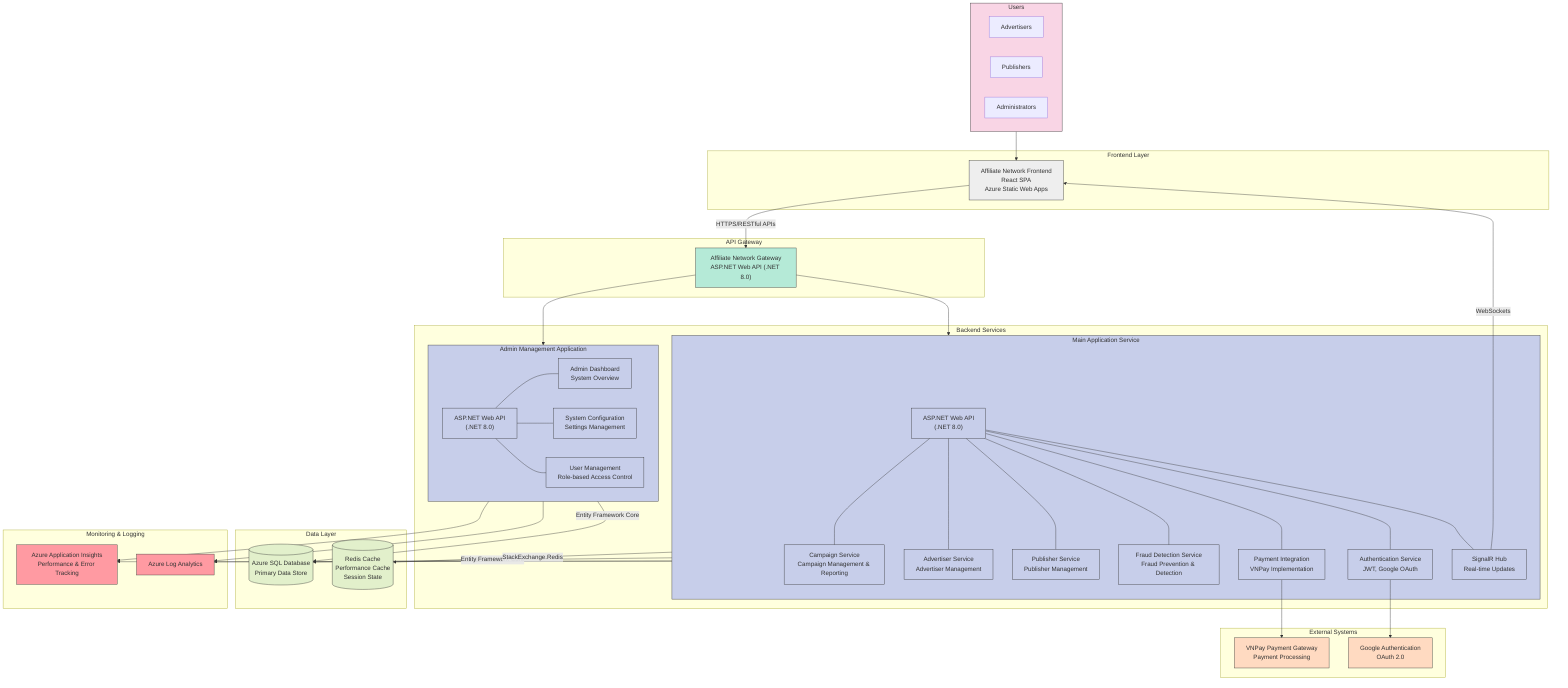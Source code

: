 flowchart TD
 subgraph Users["Users"]
        A1["Advertisers"]
        A2["Publishers"]
        A3["Administrators"]
  end
 subgraph Frontend["Frontend Layer"]
        C["Affiliate Network Frontend<br>React SPA<br>Azure Static Web Apps"]
  end
 subgraph APIGateway["API Gateway"]
        D["Affiliate Network Gateway<br>ASP.NET Web API (.NET 8.0)<br>"]
  end
 subgraph MainApp["Main Application Service"]
        MainAppContainer["ASP.NET Web API<br>(.NET 8.0)"]
        F["Campaign Service<br>Campaign Management &amp; Reporting"]
        G["Advertiser Service<br>Advertiser Management"]
        H["Publisher Service<br>Publisher Management"]
        I["Fraud Detection Service<br>Fraud Prevention &amp; Detection"]
        J["Payment Integration<br>VNPay Implementation"]
        E["Authentication Service<br>JWT, Google OAuth"]
        R["SignalR Hub<br>Real-time Updates"]
  end
 subgraph AdminApp["Admin Management Application"]
        AdminAppContainer["ASP.NET Web API<br>(.NET 8.0)"]
        S["Admin Dashboard<br>System Overview"]
        T["System Configuration<br>Settings Management"]
        U["User Management<br>Role-based Access Control"]
  end
 subgraph BackendServices["Backend Services"]
        MainApp
        AdminApp
  end
 subgraph DataLayer["Data Layer"]
        K[("Azure SQL Database<br>Primary Data Store")]
        L[("Redis Cache<br>Performance Cache<br>Session State")]
  end
 subgraph ExternalSystems["External Systems"]
        O["VNPay Payment Gateway<br>Payment Processing"]
        P["Google Authentication<br>OAuth 2.0"]
  end
 subgraph Monitoring["Monitoring & Logging"]
        Q["Azure Application Insights<br>Performance &amp; Error Tracking"]
        V["Azure Log Analytics<br>"]
  end
    Users --> C
    C -- HTTPS/RESTful APIs --> D
    D --> MainApp & AdminApp
    E --> P
    J --> O
    MainApp -- Entity Framework Core --> K
    AdminApp -- Entity Framework Core --> K
    MainApp -- "StackExchange.Redis" --> L
    R -- WebSockets --> C
    MainApp --> Q & V
    AdminApp --> Q & V
    MainAppContainer --- F & G & H & I & J & E & R
    AdminAppContainer --- S & T & U

     C:::frontend
     D:::gateway
     MainAppContainer:::backend
     F:::backend
     G:::backend
     H:::backend
     I:::backend
     J:::backend
     E:::backend
     R:::backend
     AdminAppContainer:::backend
     S:::backend
     T:::backend
     U:::backend
     MainApp:::backend
     AdminApp:::backend
     K:::data
     L:::data
     O:::external
     P:::external
     Q:::monitoring
     V:::monitoring
     Users:::users
    classDef users fill:#f9d5e5,stroke:#333,stroke-width:1px
    classDef frontend fill:#eeeeee,stroke:#333,stroke-width:1px
    classDef gateway fill:#b5ead7,stroke:#333,stroke-width:1px
    classDef backend fill:#c7ceea,stroke:#333,stroke-width:1px
    classDef data fill:#e2f0cb,stroke:#333,stroke-width:1px
    classDef external fill:#ffdac1,stroke:#333,stroke-width:1px
    classDef monitoring fill:#ff9aa2,stroke:#333,stroke-width:1px